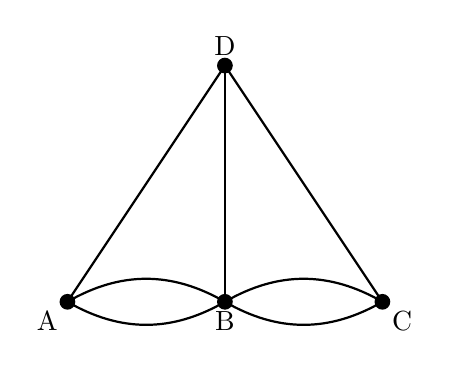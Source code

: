 
\begin{tikzpicture}

\tikzstyle{edge} = [draw, thick]
\tikzstyle{vertex} = [draw] 

\begin{scope}[scale=1]

\coordinate (A) at (-2,0);
\coordinate (B) at (0,0);
\coordinate (C) at (2,0);
\coordinate (D) at (0,3);

\fill (A) circle (0.1) node[below left]{A};
\fill (B) circle (0.1) node[below]{B};
\fill (C) circle (0.1) node[below right]{C};
\fill (D) circle (0.1) node[above]{D};


\draw[edge] (A) to[bend left] (B);
\draw[edge] (A) to[bend right] (B);

\draw[edge] (C) to[bend left] (B);
\draw[edge] (C) to[bend right] (B);

\draw[edge] (A) -- (D) -- (C);
\draw[edge] (D) -- (B);


\end{scope}

\end{tikzpicture}